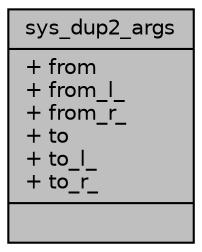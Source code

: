 digraph "sys_dup2_args"
{
 // LATEX_PDF_SIZE
  edge [fontname="Helvetica",fontsize="10",labelfontname="Helvetica",labelfontsize="10"];
  node [fontname="Helvetica",fontsize="10",shape=record];
  Node1 [label="{sys_dup2_args\n|+ from\l+ from_l_\l+ from_r_\l+ to\l+ to_l_\l+ to_r_\l|}",height=0.2,width=0.4,color="black", fillcolor="grey75", style="filled", fontcolor="black",tooltip=" "];
}
